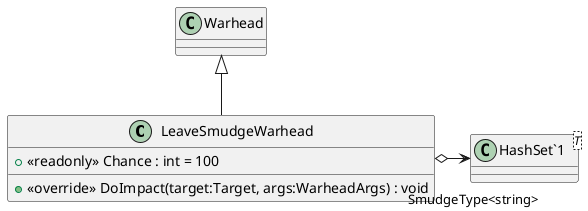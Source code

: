 @startuml
class LeaveSmudgeWarhead {
    + <<readonly>> Chance : int = 100
    + <<override>> DoImpact(target:Target, args:WarheadArgs) : void
}
class "HashSet`1"<T> {
}
Warhead <|-- LeaveSmudgeWarhead
LeaveSmudgeWarhead o-> "SmudgeType<string>" "HashSet`1"
@enduml
